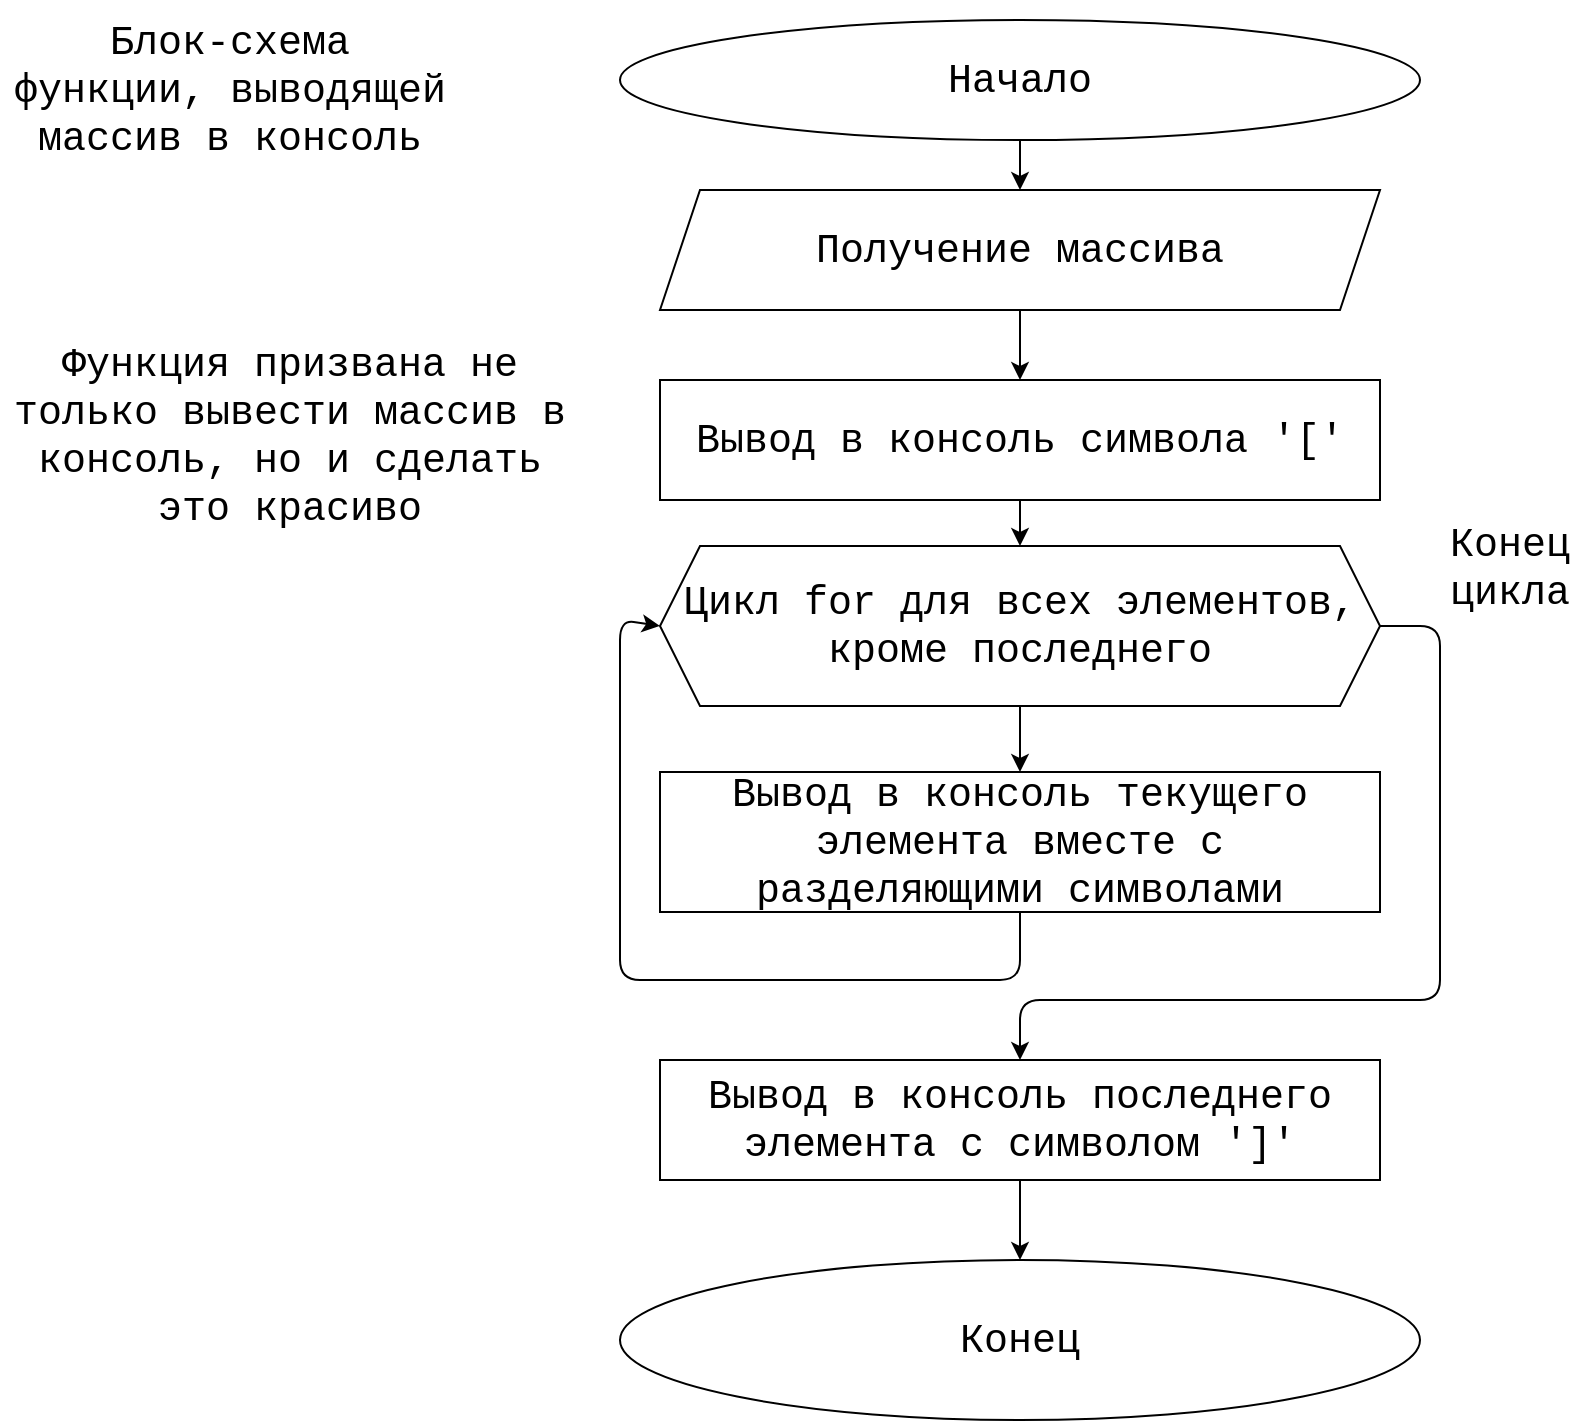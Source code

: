 <mxfile>
    <diagram id="sIaQDca6uQB8TFhKYTGz" name="Страница 1">
        <mxGraphModel dx="1204" dy="403" grid="1" gridSize="10" guides="1" tooltips="1" connect="1" arrows="1" fold="1" page="1" pageScale="1" pageWidth="827" pageHeight="1169" math="0" shadow="0">
            <root>
                <mxCell id="0"/>
                <mxCell id="1" parent="0"/>
                <mxCell id="5" value="" style="edgeStyle=none;html=1;fontFamily=Courier New;fontSize=20;" edge="1" parent="1" source="2" target="4">
                    <mxGeometry relative="1" as="geometry"/>
                </mxCell>
                <mxCell id="2" value="Начало" style="ellipse;whiteSpace=wrap;html=1;fontFamily=Courier New;fontSize=20;" vertex="1" parent="1">
                    <mxGeometry x="320" y="20" width="400" height="60" as="geometry"/>
                </mxCell>
                <mxCell id="3" value="Блок-схема функции, выводящей массив в консоль" style="text;html=1;strokeColor=none;fillColor=none;align=center;verticalAlign=middle;whiteSpace=wrap;rounded=0;fontFamily=Courier New;fontSize=20;" vertex="1" parent="1">
                    <mxGeometry x="10" y="10" width="230" height="90" as="geometry"/>
                </mxCell>
                <mxCell id="7" value="" style="edgeStyle=none;html=1;fontFamily=Courier New;fontSize=20;" edge="1" parent="1" source="4" target="6">
                    <mxGeometry relative="1" as="geometry"/>
                </mxCell>
                <mxCell id="4" value="Получение массива" style="shape=parallelogram;perimeter=parallelogramPerimeter;whiteSpace=wrap;html=1;fixedSize=1;fontFamily=Courier New;fontSize=20;" vertex="1" parent="1">
                    <mxGeometry x="340" y="105" width="360" height="60" as="geometry"/>
                </mxCell>
                <mxCell id="10" value="" style="edgeStyle=none;html=1;fontFamily=Courier New;fontSize=20;" edge="1" parent="1" source="6" target="9">
                    <mxGeometry relative="1" as="geometry"/>
                </mxCell>
                <mxCell id="6" value="Вывод в консоль символа '['" style="rounded=0;whiteSpace=wrap;html=1;fontFamily=Courier New;fontSize=20;" vertex="1" parent="1">
                    <mxGeometry x="340" y="200" width="360" height="60" as="geometry"/>
                </mxCell>
                <mxCell id="8" value="Функция призвана не только вывести массив в консоль, но и сделать это красиво" style="text;html=1;strokeColor=none;fillColor=none;align=center;verticalAlign=middle;whiteSpace=wrap;rounded=0;fontFamily=Courier New;fontSize=20;" vertex="1" parent="1">
                    <mxGeometry x="10" y="175.5" width="290" height="105" as="geometry"/>
                </mxCell>
                <mxCell id="13" value="" style="edgeStyle=none;html=1;fontFamily=Courier New;fontSize=20;" edge="1" parent="1" source="9" target="12">
                    <mxGeometry relative="1" as="geometry"/>
                </mxCell>
                <mxCell id="16" style="edgeStyle=none;html=1;exitX=1;exitY=0.5;exitDx=0;exitDy=0;entryX=0.5;entryY=0;entryDx=0;entryDy=0;fontFamily=Courier New;fontSize=20;" edge="1" parent="1" source="9" target="15">
                    <mxGeometry relative="1" as="geometry">
                        <Array as="points">
                            <mxPoint x="730" y="323"/>
                            <mxPoint x="730" y="510"/>
                            <mxPoint x="520" y="510"/>
                        </Array>
                    </mxGeometry>
                </mxCell>
                <mxCell id="9" value="Цикл for для всех элементов, кроме последнего" style="shape=hexagon;perimeter=hexagonPerimeter2;whiteSpace=wrap;html=1;fixedSize=1;fontFamily=Courier New;fontSize=20;" vertex="1" parent="1">
                    <mxGeometry x="340" y="283" width="360" height="80" as="geometry"/>
                </mxCell>
                <mxCell id="11" value="Конец цикла" style="text;html=1;strokeColor=none;fillColor=none;align=center;verticalAlign=middle;whiteSpace=wrap;rounded=0;fontFamily=Courier New;fontSize=20;" vertex="1" parent="1">
                    <mxGeometry x="730" y="270" width="70" height="47" as="geometry"/>
                </mxCell>
                <mxCell id="14" style="edgeStyle=none;html=1;entryX=0;entryY=0.5;entryDx=0;entryDy=0;fontFamily=Courier New;fontSize=20;" edge="1" parent="1" source="12" target="9">
                    <mxGeometry relative="1" as="geometry">
                        <Array as="points">
                            <mxPoint x="520" y="500"/>
                            <mxPoint x="320" y="500"/>
                            <mxPoint x="320" y="320"/>
                        </Array>
                    </mxGeometry>
                </mxCell>
                <mxCell id="12" value="Вывод в консоль текущего элемента вместе с разделяющими символами" style="rounded=0;whiteSpace=wrap;html=1;fontFamily=Courier New;fontSize=20;" vertex="1" parent="1">
                    <mxGeometry x="340" y="396" width="360" height="70" as="geometry"/>
                </mxCell>
                <mxCell id="18" value="" style="edgeStyle=none;html=1;fontFamily=Courier New;fontSize=20;" edge="1" parent="1" source="15" target="17">
                    <mxGeometry relative="1" as="geometry"/>
                </mxCell>
                <mxCell id="15" value="Вывод в консоль последнего элемента с символом ']'" style="rounded=0;whiteSpace=wrap;html=1;fontFamily=Courier New;fontSize=20;" vertex="1" parent="1">
                    <mxGeometry x="340" y="540" width="360" height="60" as="geometry"/>
                </mxCell>
                <mxCell id="17" value="Конец" style="ellipse;whiteSpace=wrap;html=1;fontFamily=Courier New;fontSize=20;" vertex="1" parent="1">
                    <mxGeometry x="320" y="640" width="400" height="80" as="geometry"/>
                </mxCell>
            </root>
        </mxGraphModel>
    </diagram>
</mxfile>